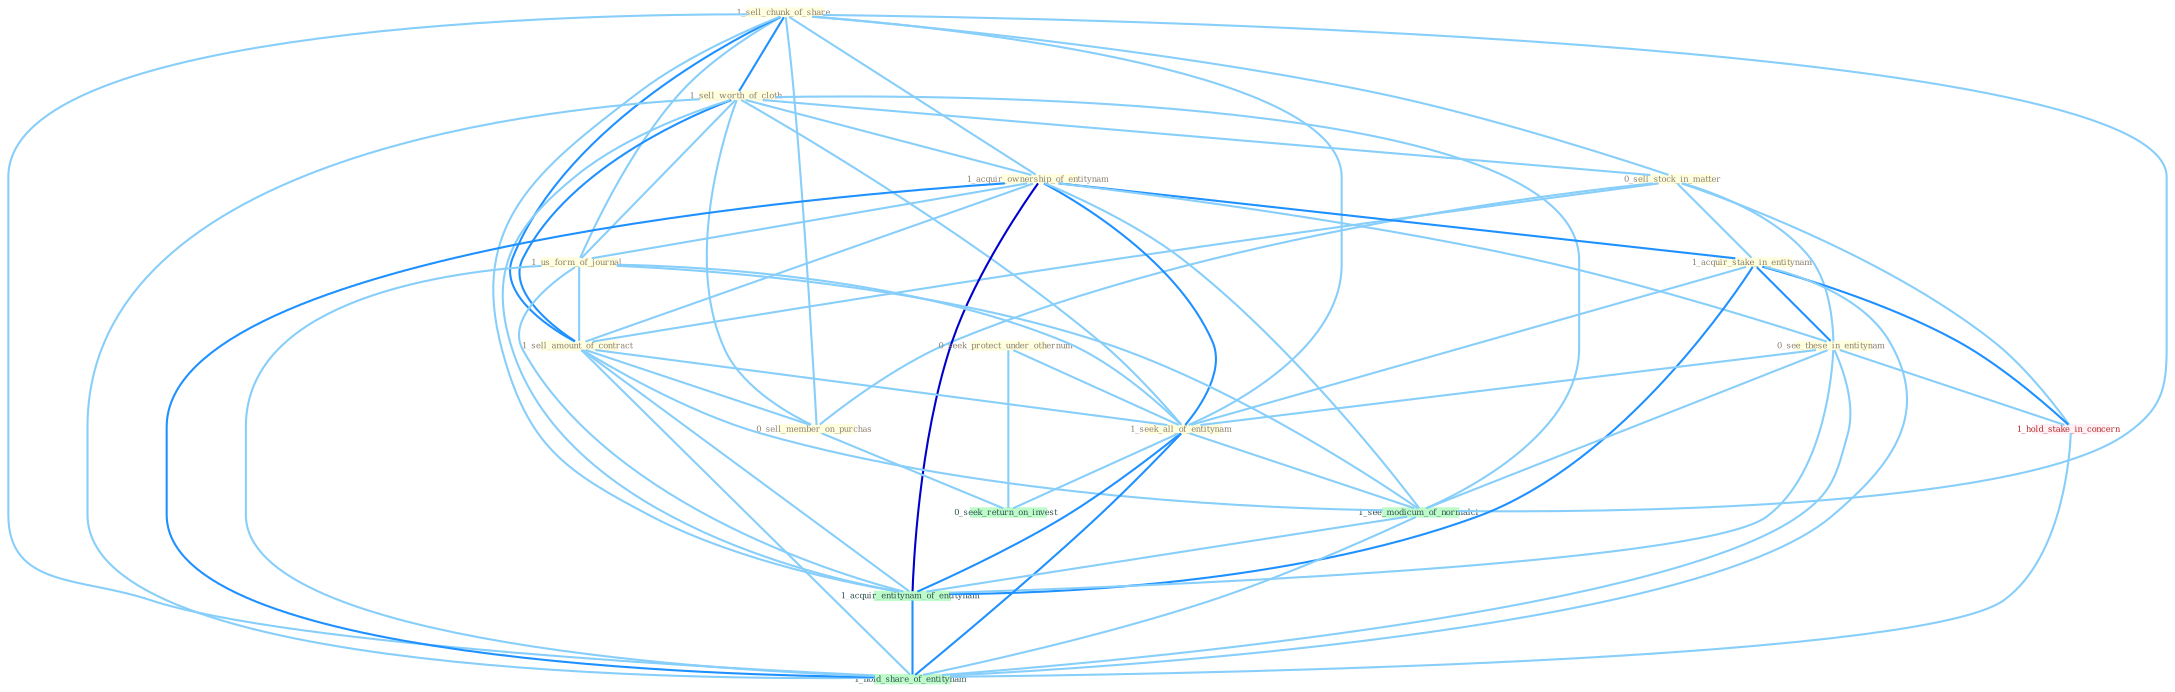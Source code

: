 Graph G{ 
    node
    [shape=polygon,style=filled,width=.5,height=.06,color="#BDFCC9",fixedsize=true,fontsize=4,
    fontcolor="#2f4f4f"];
    {node
    [color="#ffffe0", fontcolor="#8b7d6b"] "1_sell_chunk_of_share " "1_sell_worth_of_cloth " "0_sell_stock_in_matter " "1_acquir_ownership_of_entitynam " "0_seek_protect_under_othernum " "1_acquir_stake_in_entitynam " "1_us_form_of_journal " "0_see_these_in_entitynam " "1_sell_amount_of_contract " "0_sell_member_on_purchas " "1_seek_all_of_entitynam "}
{node [color="#fff0f5", fontcolor="#b22222"] "1_hold_stake_in_concern "}
edge [color="#B0E2FF"];

	"1_sell_chunk_of_share " -- "1_sell_worth_of_cloth " [w="2", color="#1e90ff" , len=0.8];
	"1_sell_chunk_of_share " -- "0_sell_stock_in_matter " [w="1", color="#87cefa" ];
	"1_sell_chunk_of_share " -- "1_acquir_ownership_of_entitynam " [w="1", color="#87cefa" ];
	"1_sell_chunk_of_share " -- "1_us_form_of_journal " [w="1", color="#87cefa" ];
	"1_sell_chunk_of_share " -- "1_sell_amount_of_contract " [w="2", color="#1e90ff" , len=0.8];
	"1_sell_chunk_of_share " -- "0_sell_member_on_purchas " [w="1", color="#87cefa" ];
	"1_sell_chunk_of_share " -- "1_seek_all_of_entitynam " [w="1", color="#87cefa" ];
	"1_sell_chunk_of_share " -- "1_see_modicum_of_normalci " [w="1", color="#87cefa" ];
	"1_sell_chunk_of_share " -- "1_acquir_entitynam_of_entitynam " [w="1", color="#87cefa" ];
	"1_sell_chunk_of_share " -- "1_hold_share_of_entitynam " [w="1", color="#87cefa" ];
	"1_sell_worth_of_cloth " -- "0_sell_stock_in_matter " [w="1", color="#87cefa" ];
	"1_sell_worth_of_cloth " -- "1_acquir_ownership_of_entitynam " [w="1", color="#87cefa" ];
	"1_sell_worth_of_cloth " -- "1_us_form_of_journal " [w="1", color="#87cefa" ];
	"1_sell_worth_of_cloth " -- "1_sell_amount_of_contract " [w="2", color="#1e90ff" , len=0.8];
	"1_sell_worth_of_cloth " -- "0_sell_member_on_purchas " [w="1", color="#87cefa" ];
	"1_sell_worth_of_cloth " -- "1_seek_all_of_entitynam " [w="1", color="#87cefa" ];
	"1_sell_worth_of_cloth " -- "1_see_modicum_of_normalci " [w="1", color="#87cefa" ];
	"1_sell_worth_of_cloth " -- "1_acquir_entitynam_of_entitynam " [w="1", color="#87cefa" ];
	"1_sell_worth_of_cloth " -- "1_hold_share_of_entitynam " [w="1", color="#87cefa" ];
	"0_sell_stock_in_matter " -- "1_acquir_stake_in_entitynam " [w="1", color="#87cefa" ];
	"0_sell_stock_in_matter " -- "0_see_these_in_entitynam " [w="1", color="#87cefa" ];
	"0_sell_stock_in_matter " -- "1_sell_amount_of_contract " [w="1", color="#87cefa" ];
	"0_sell_stock_in_matter " -- "0_sell_member_on_purchas " [w="1", color="#87cefa" ];
	"0_sell_stock_in_matter " -- "1_hold_stake_in_concern " [w="1", color="#87cefa" ];
	"1_acquir_ownership_of_entitynam " -- "1_acquir_stake_in_entitynam " [w="2", color="#1e90ff" , len=0.8];
	"1_acquir_ownership_of_entitynam " -- "1_us_form_of_journal " [w="1", color="#87cefa" ];
	"1_acquir_ownership_of_entitynam " -- "0_see_these_in_entitynam " [w="1", color="#87cefa" ];
	"1_acquir_ownership_of_entitynam " -- "1_sell_amount_of_contract " [w="1", color="#87cefa" ];
	"1_acquir_ownership_of_entitynam " -- "1_seek_all_of_entitynam " [w="2", color="#1e90ff" , len=0.8];
	"1_acquir_ownership_of_entitynam " -- "1_see_modicum_of_normalci " [w="1", color="#87cefa" ];
	"1_acquir_ownership_of_entitynam " -- "1_acquir_entitynam_of_entitynam " [w="3", color="#0000cd" , len=0.6];
	"1_acquir_ownership_of_entitynam " -- "1_hold_share_of_entitynam " [w="2", color="#1e90ff" , len=0.8];
	"0_seek_protect_under_othernum " -- "1_seek_all_of_entitynam " [w="1", color="#87cefa" ];
	"0_seek_protect_under_othernum " -- "0_seek_return_on_invest " [w="1", color="#87cefa" ];
	"1_acquir_stake_in_entitynam " -- "0_see_these_in_entitynam " [w="2", color="#1e90ff" , len=0.8];
	"1_acquir_stake_in_entitynam " -- "1_seek_all_of_entitynam " [w="1", color="#87cefa" ];
	"1_acquir_stake_in_entitynam " -- "1_hold_stake_in_concern " [w="2", color="#1e90ff" , len=0.8];
	"1_acquir_stake_in_entitynam " -- "1_acquir_entitynam_of_entitynam " [w="2", color="#1e90ff" , len=0.8];
	"1_acquir_stake_in_entitynam " -- "1_hold_share_of_entitynam " [w="1", color="#87cefa" ];
	"1_us_form_of_journal " -- "1_sell_amount_of_contract " [w="1", color="#87cefa" ];
	"1_us_form_of_journal " -- "1_seek_all_of_entitynam " [w="1", color="#87cefa" ];
	"1_us_form_of_journal " -- "1_see_modicum_of_normalci " [w="1", color="#87cefa" ];
	"1_us_form_of_journal " -- "1_acquir_entitynam_of_entitynam " [w="1", color="#87cefa" ];
	"1_us_form_of_journal " -- "1_hold_share_of_entitynam " [w="1", color="#87cefa" ];
	"0_see_these_in_entitynam " -- "1_seek_all_of_entitynam " [w="1", color="#87cefa" ];
	"0_see_these_in_entitynam " -- "1_hold_stake_in_concern " [w="1", color="#87cefa" ];
	"0_see_these_in_entitynam " -- "1_see_modicum_of_normalci " [w="1", color="#87cefa" ];
	"0_see_these_in_entitynam " -- "1_acquir_entitynam_of_entitynam " [w="1", color="#87cefa" ];
	"0_see_these_in_entitynam " -- "1_hold_share_of_entitynam " [w="1", color="#87cefa" ];
	"1_sell_amount_of_contract " -- "0_sell_member_on_purchas " [w="1", color="#87cefa" ];
	"1_sell_amount_of_contract " -- "1_seek_all_of_entitynam " [w="1", color="#87cefa" ];
	"1_sell_amount_of_contract " -- "1_see_modicum_of_normalci " [w="1", color="#87cefa" ];
	"1_sell_amount_of_contract " -- "1_acquir_entitynam_of_entitynam " [w="1", color="#87cefa" ];
	"1_sell_amount_of_contract " -- "1_hold_share_of_entitynam " [w="1", color="#87cefa" ];
	"0_sell_member_on_purchas " -- "0_seek_return_on_invest " [w="1", color="#87cefa" ];
	"1_seek_all_of_entitynam " -- "0_seek_return_on_invest " [w="1", color="#87cefa" ];
	"1_seek_all_of_entitynam " -- "1_see_modicum_of_normalci " [w="1", color="#87cefa" ];
	"1_seek_all_of_entitynam " -- "1_acquir_entitynam_of_entitynam " [w="2", color="#1e90ff" , len=0.8];
	"1_seek_all_of_entitynam " -- "1_hold_share_of_entitynam " [w="2", color="#1e90ff" , len=0.8];
	"1_hold_stake_in_concern " -- "1_hold_share_of_entitynam " [w="1", color="#87cefa" ];
	"1_see_modicum_of_normalci " -- "1_acquir_entitynam_of_entitynam " [w="1", color="#87cefa" ];
	"1_see_modicum_of_normalci " -- "1_hold_share_of_entitynam " [w="1", color="#87cefa" ];
	"1_acquir_entitynam_of_entitynam " -- "1_hold_share_of_entitynam " [w="2", color="#1e90ff" , len=0.8];
}